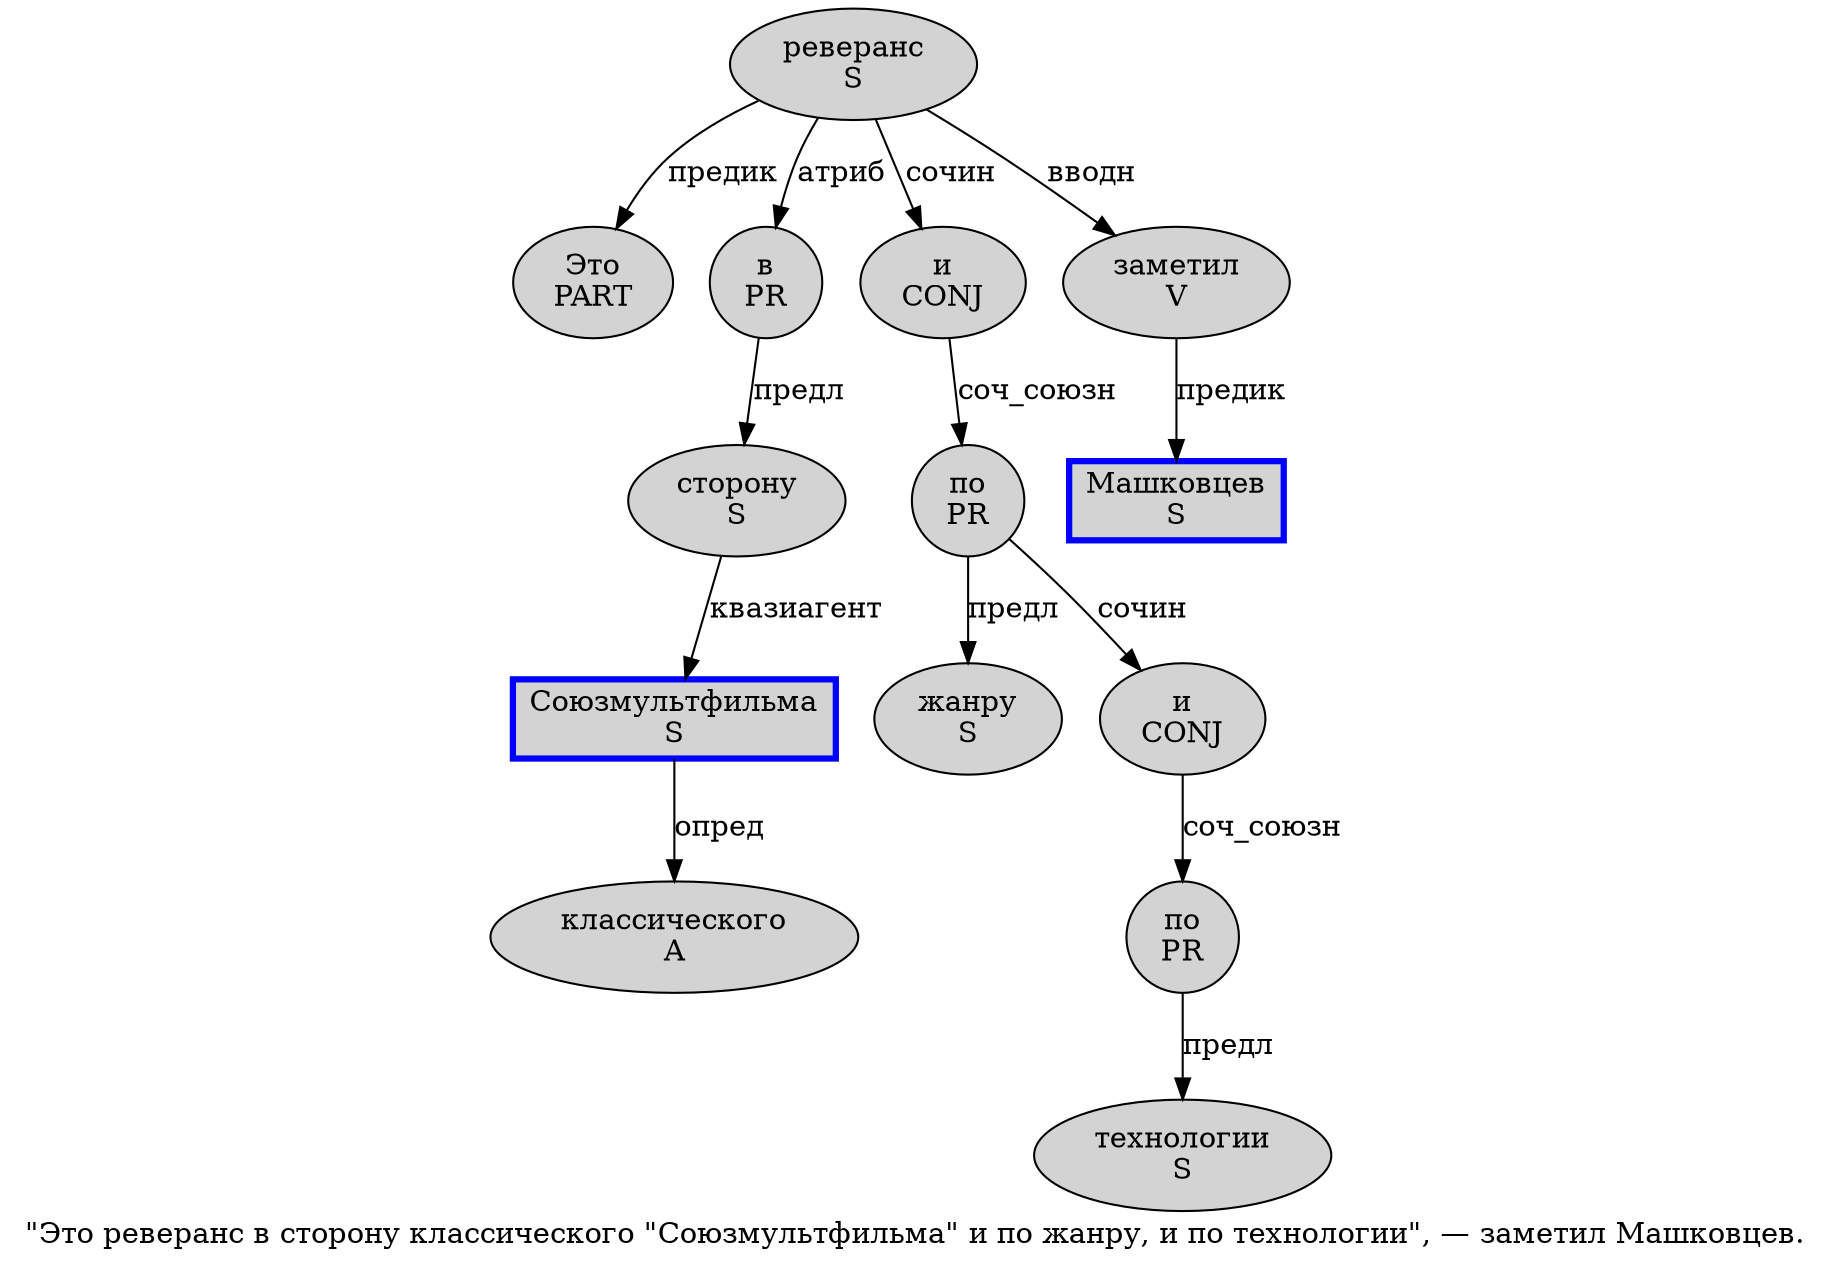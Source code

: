 digraph SENTENCE_1598 {
	graph [label="\"Это реверанс в сторону классического \"Союзмультфильма\" и по жанру, и по технологии\", — заметил Машковцев."]
	node [style=filled]
		1 [label="Это
PART" color="" fillcolor=lightgray penwidth=1 shape=ellipse]
		2 [label="реверанс
S" color="" fillcolor=lightgray penwidth=1 shape=ellipse]
		3 [label="в
PR" color="" fillcolor=lightgray penwidth=1 shape=ellipse]
		4 [label="сторону
S" color="" fillcolor=lightgray penwidth=1 shape=ellipse]
		5 [label="классического
A" color="" fillcolor=lightgray penwidth=1 shape=ellipse]
		7 [label="Союзмультфильма
S" color=blue fillcolor=lightgray penwidth=3 shape=box]
		9 [label="и
CONJ" color="" fillcolor=lightgray penwidth=1 shape=ellipse]
		10 [label="по
PR" color="" fillcolor=lightgray penwidth=1 shape=ellipse]
		11 [label="жанру
S" color="" fillcolor=lightgray penwidth=1 shape=ellipse]
		13 [label="и
CONJ" color="" fillcolor=lightgray penwidth=1 shape=ellipse]
		14 [label="по
PR" color="" fillcolor=lightgray penwidth=1 shape=ellipse]
		15 [label="технологии
S" color="" fillcolor=lightgray penwidth=1 shape=ellipse]
		19 [label="заметил
V" color="" fillcolor=lightgray penwidth=1 shape=ellipse]
		20 [label="Машковцев
S" color=blue fillcolor=lightgray penwidth=3 shape=box]
			4 -> 7 [label="квазиагент"]
			13 -> 14 [label="соч_союзн"]
			10 -> 11 [label="предл"]
			10 -> 13 [label="сочин"]
			9 -> 10 [label="соч_союзн"]
			2 -> 1 [label="предик"]
			2 -> 3 [label="атриб"]
			2 -> 9 [label="сочин"]
			2 -> 19 [label="вводн"]
			7 -> 5 [label="опред"]
			19 -> 20 [label="предик"]
			3 -> 4 [label="предл"]
			14 -> 15 [label="предл"]
}